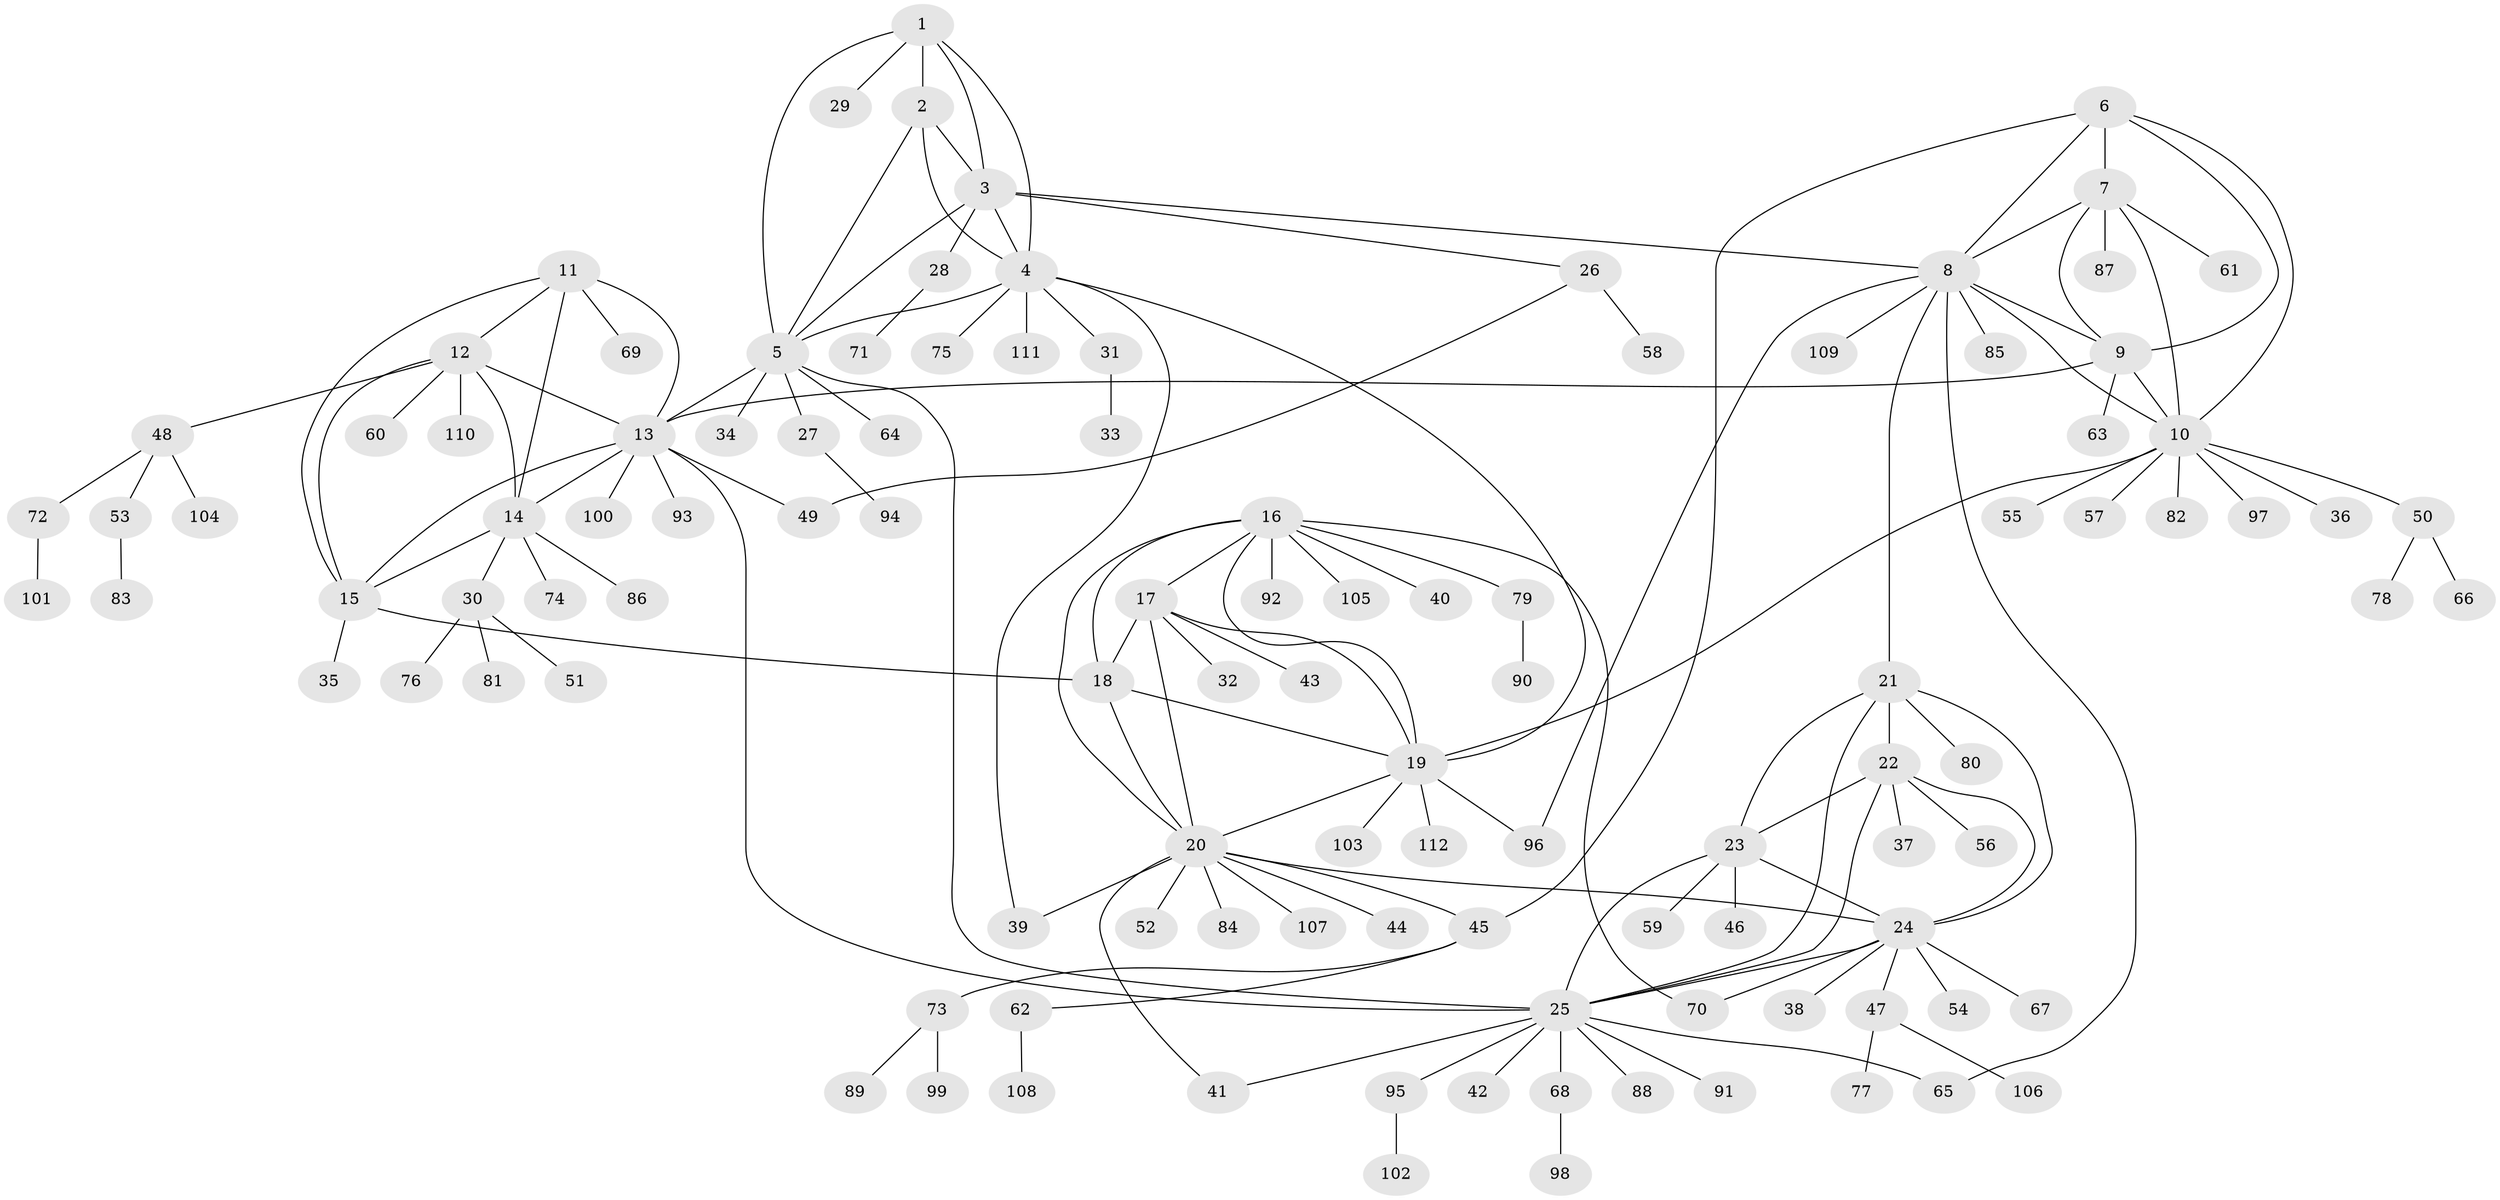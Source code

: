 // coarse degree distribution, {2: 0.030303030303030304, 4: 0.06060606060606061, 1: 0.7575757575757576, 3: 0.030303030303030304, 6: 0.030303030303030304, 12: 0.030303030303030304, 5: 0.030303030303030304, 9: 0.030303030303030304}
// Generated by graph-tools (version 1.1) at 2025/57/03/04/25 21:57:46]
// undirected, 112 vertices, 154 edges
graph export_dot {
graph [start="1"]
  node [color=gray90,style=filled];
  1;
  2;
  3;
  4;
  5;
  6;
  7;
  8;
  9;
  10;
  11;
  12;
  13;
  14;
  15;
  16;
  17;
  18;
  19;
  20;
  21;
  22;
  23;
  24;
  25;
  26;
  27;
  28;
  29;
  30;
  31;
  32;
  33;
  34;
  35;
  36;
  37;
  38;
  39;
  40;
  41;
  42;
  43;
  44;
  45;
  46;
  47;
  48;
  49;
  50;
  51;
  52;
  53;
  54;
  55;
  56;
  57;
  58;
  59;
  60;
  61;
  62;
  63;
  64;
  65;
  66;
  67;
  68;
  69;
  70;
  71;
  72;
  73;
  74;
  75;
  76;
  77;
  78;
  79;
  80;
  81;
  82;
  83;
  84;
  85;
  86;
  87;
  88;
  89;
  90;
  91;
  92;
  93;
  94;
  95;
  96;
  97;
  98;
  99;
  100;
  101;
  102;
  103;
  104;
  105;
  106;
  107;
  108;
  109;
  110;
  111;
  112;
  1 -- 2;
  1 -- 3;
  1 -- 4;
  1 -- 5;
  1 -- 29;
  2 -- 3;
  2 -- 4;
  2 -- 5;
  3 -- 4;
  3 -- 5;
  3 -- 8;
  3 -- 26;
  3 -- 28;
  4 -- 5;
  4 -- 19;
  4 -- 31;
  4 -- 39;
  4 -- 75;
  4 -- 111;
  5 -- 13;
  5 -- 25;
  5 -- 27;
  5 -- 34;
  5 -- 64;
  6 -- 7;
  6 -- 8;
  6 -- 9;
  6 -- 10;
  6 -- 45;
  7 -- 8;
  7 -- 9;
  7 -- 10;
  7 -- 61;
  7 -- 87;
  8 -- 9;
  8 -- 10;
  8 -- 21;
  8 -- 65;
  8 -- 85;
  8 -- 96;
  8 -- 109;
  9 -- 10;
  9 -- 13;
  9 -- 63;
  10 -- 19;
  10 -- 36;
  10 -- 50;
  10 -- 55;
  10 -- 57;
  10 -- 82;
  10 -- 97;
  11 -- 12;
  11 -- 13;
  11 -- 14;
  11 -- 15;
  11 -- 69;
  12 -- 13;
  12 -- 14;
  12 -- 15;
  12 -- 48;
  12 -- 60;
  12 -- 110;
  13 -- 14;
  13 -- 15;
  13 -- 25;
  13 -- 49;
  13 -- 93;
  13 -- 100;
  14 -- 15;
  14 -- 30;
  14 -- 74;
  14 -- 86;
  15 -- 18;
  15 -- 35;
  16 -- 17;
  16 -- 18;
  16 -- 19;
  16 -- 20;
  16 -- 40;
  16 -- 70;
  16 -- 79;
  16 -- 92;
  16 -- 105;
  17 -- 18;
  17 -- 19;
  17 -- 20;
  17 -- 32;
  17 -- 43;
  18 -- 19;
  18 -- 20;
  19 -- 20;
  19 -- 96;
  19 -- 103;
  19 -- 112;
  20 -- 24;
  20 -- 39;
  20 -- 41;
  20 -- 44;
  20 -- 45;
  20 -- 52;
  20 -- 84;
  20 -- 107;
  21 -- 22;
  21 -- 23;
  21 -- 24;
  21 -- 25;
  21 -- 80;
  22 -- 23;
  22 -- 24;
  22 -- 25;
  22 -- 37;
  22 -- 56;
  23 -- 24;
  23 -- 25;
  23 -- 46;
  23 -- 59;
  24 -- 25;
  24 -- 38;
  24 -- 47;
  24 -- 54;
  24 -- 67;
  24 -- 70;
  25 -- 41;
  25 -- 42;
  25 -- 65;
  25 -- 68;
  25 -- 88;
  25 -- 91;
  25 -- 95;
  26 -- 49;
  26 -- 58;
  27 -- 94;
  28 -- 71;
  30 -- 51;
  30 -- 76;
  30 -- 81;
  31 -- 33;
  45 -- 62;
  45 -- 73;
  47 -- 77;
  47 -- 106;
  48 -- 53;
  48 -- 72;
  48 -- 104;
  50 -- 66;
  50 -- 78;
  53 -- 83;
  62 -- 108;
  68 -- 98;
  72 -- 101;
  73 -- 89;
  73 -- 99;
  79 -- 90;
  95 -- 102;
}
